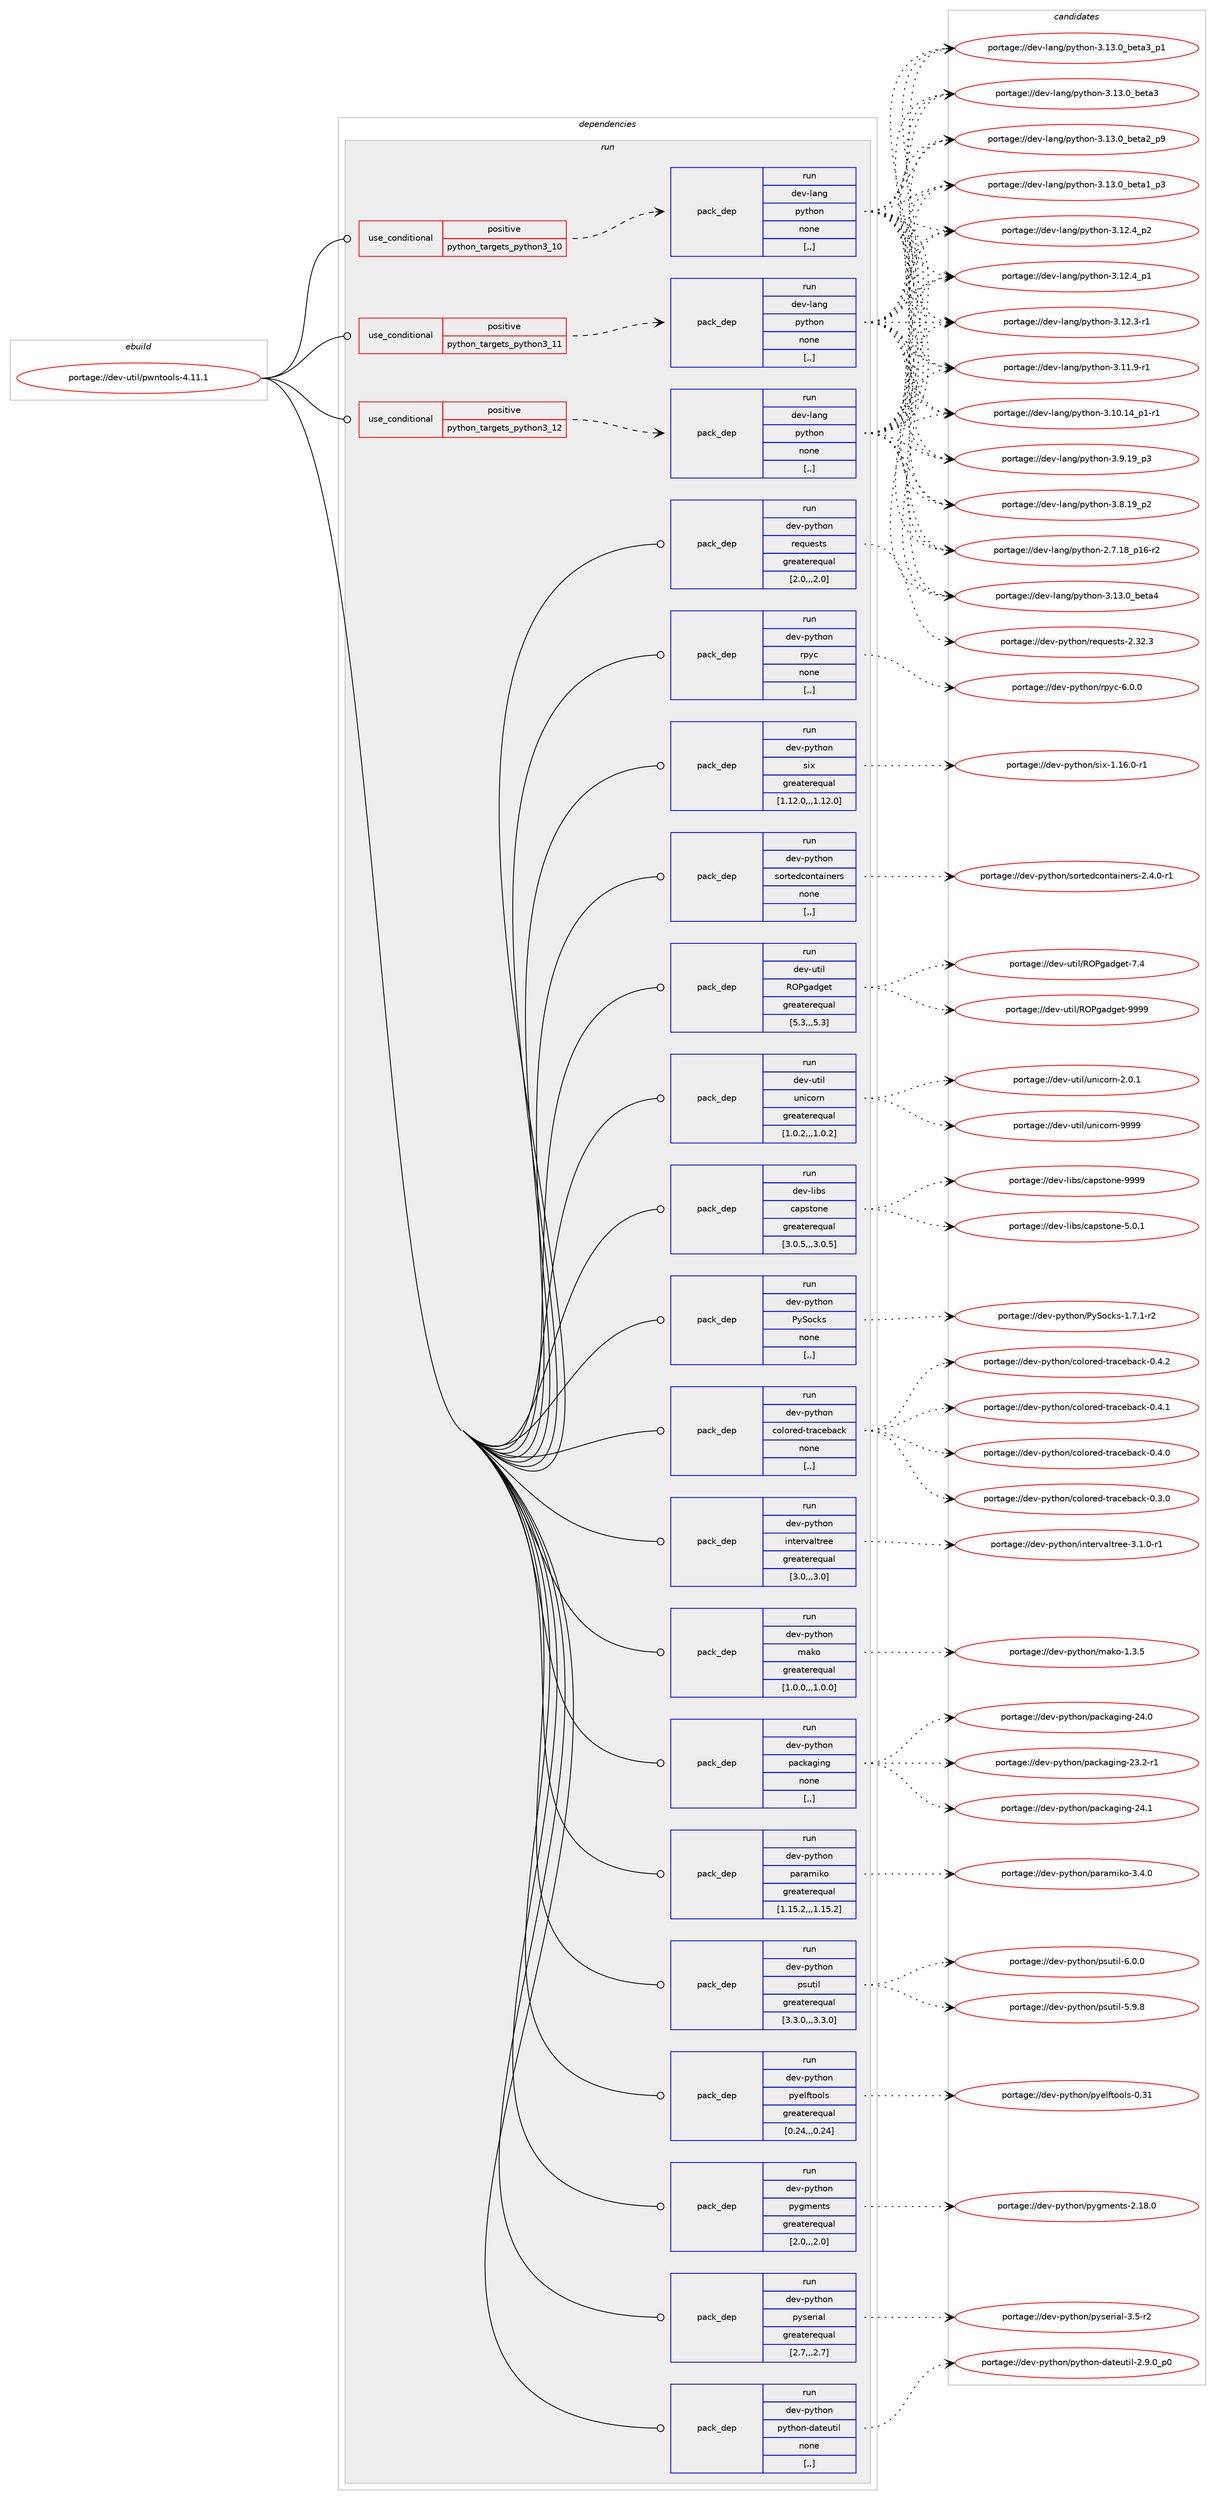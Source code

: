 digraph prolog {

# *************
# Graph options
# *************

newrank=true;
concentrate=true;
compound=true;
graph [rankdir=LR,fontname=Helvetica,fontsize=10,ranksep=1.5];#, ranksep=2.5, nodesep=0.2];
edge  [arrowhead=vee];
node  [fontname=Helvetica,fontsize=10];

# **********
# The ebuild
# **********

subgraph cluster_leftcol {
color=gray;
label=<<i>ebuild</i>>;
id [label="portage://dev-util/pwntools-4.11.1", color=red, width=4, href="../dev-util/pwntools-4.11.1.svg"];
}

# ****************
# The dependencies
# ****************

subgraph cluster_midcol {
color=gray;
label=<<i>dependencies</i>>;
subgraph cluster_compile {
fillcolor="#eeeeee";
style=filled;
label=<<i>compile</i>>;
}
subgraph cluster_compileandrun {
fillcolor="#eeeeee";
style=filled;
label=<<i>compile and run</i>>;
}
subgraph cluster_run {
fillcolor="#eeeeee";
style=filled;
label=<<i>run</i>>;
subgraph cond61569 {
dependency218662 [label=<<TABLE BORDER="0" CELLBORDER="1" CELLSPACING="0" CELLPADDING="4"><TR><TD ROWSPAN="3" CELLPADDING="10">use_conditional</TD></TR><TR><TD>positive</TD></TR><TR><TD>python_targets_python3_10</TD></TR></TABLE>>, shape=none, color=red];
subgraph pack155652 {
dependency218663 [label=<<TABLE BORDER="0" CELLBORDER="1" CELLSPACING="0" CELLPADDING="4" WIDTH="220"><TR><TD ROWSPAN="6" CELLPADDING="30">pack_dep</TD></TR><TR><TD WIDTH="110">run</TD></TR><TR><TD>dev-lang</TD></TR><TR><TD>python</TD></TR><TR><TD>none</TD></TR><TR><TD>[,,]</TD></TR></TABLE>>, shape=none, color=blue];
}
dependency218662:e -> dependency218663:w [weight=20,style="dashed",arrowhead="vee"];
}
id:e -> dependency218662:w [weight=20,style="solid",arrowhead="odot"];
subgraph cond61570 {
dependency218664 [label=<<TABLE BORDER="0" CELLBORDER="1" CELLSPACING="0" CELLPADDING="4"><TR><TD ROWSPAN="3" CELLPADDING="10">use_conditional</TD></TR><TR><TD>positive</TD></TR><TR><TD>python_targets_python3_11</TD></TR></TABLE>>, shape=none, color=red];
subgraph pack155653 {
dependency218665 [label=<<TABLE BORDER="0" CELLBORDER="1" CELLSPACING="0" CELLPADDING="4" WIDTH="220"><TR><TD ROWSPAN="6" CELLPADDING="30">pack_dep</TD></TR><TR><TD WIDTH="110">run</TD></TR><TR><TD>dev-lang</TD></TR><TR><TD>python</TD></TR><TR><TD>none</TD></TR><TR><TD>[,,]</TD></TR></TABLE>>, shape=none, color=blue];
}
dependency218664:e -> dependency218665:w [weight=20,style="dashed",arrowhead="vee"];
}
id:e -> dependency218664:w [weight=20,style="solid",arrowhead="odot"];
subgraph cond61571 {
dependency218666 [label=<<TABLE BORDER="0" CELLBORDER="1" CELLSPACING="0" CELLPADDING="4"><TR><TD ROWSPAN="3" CELLPADDING="10">use_conditional</TD></TR><TR><TD>positive</TD></TR><TR><TD>python_targets_python3_12</TD></TR></TABLE>>, shape=none, color=red];
subgraph pack155654 {
dependency218667 [label=<<TABLE BORDER="0" CELLBORDER="1" CELLSPACING="0" CELLPADDING="4" WIDTH="220"><TR><TD ROWSPAN="6" CELLPADDING="30">pack_dep</TD></TR><TR><TD WIDTH="110">run</TD></TR><TR><TD>dev-lang</TD></TR><TR><TD>python</TD></TR><TR><TD>none</TD></TR><TR><TD>[,,]</TD></TR></TABLE>>, shape=none, color=blue];
}
dependency218666:e -> dependency218667:w [weight=20,style="dashed",arrowhead="vee"];
}
id:e -> dependency218666:w [weight=20,style="solid",arrowhead="odot"];
subgraph pack155655 {
dependency218668 [label=<<TABLE BORDER="0" CELLBORDER="1" CELLSPACING="0" CELLPADDING="4" WIDTH="220"><TR><TD ROWSPAN="6" CELLPADDING="30">pack_dep</TD></TR><TR><TD WIDTH="110">run</TD></TR><TR><TD>dev-libs</TD></TR><TR><TD>capstone</TD></TR><TR><TD>greaterequal</TD></TR><TR><TD>[3.0.5,,,3.0.5]</TD></TR></TABLE>>, shape=none, color=blue];
}
id:e -> dependency218668:w [weight=20,style="solid",arrowhead="odot"];
subgraph pack155656 {
dependency218669 [label=<<TABLE BORDER="0" CELLBORDER="1" CELLSPACING="0" CELLPADDING="4" WIDTH="220"><TR><TD ROWSPAN="6" CELLPADDING="30">pack_dep</TD></TR><TR><TD WIDTH="110">run</TD></TR><TR><TD>dev-python</TD></TR><TR><TD>PySocks</TD></TR><TR><TD>none</TD></TR><TR><TD>[,,]</TD></TR></TABLE>>, shape=none, color=blue];
}
id:e -> dependency218669:w [weight=20,style="solid",arrowhead="odot"];
subgraph pack155657 {
dependency218670 [label=<<TABLE BORDER="0" CELLBORDER="1" CELLSPACING="0" CELLPADDING="4" WIDTH="220"><TR><TD ROWSPAN="6" CELLPADDING="30">pack_dep</TD></TR><TR><TD WIDTH="110">run</TD></TR><TR><TD>dev-python</TD></TR><TR><TD>colored-traceback</TD></TR><TR><TD>none</TD></TR><TR><TD>[,,]</TD></TR></TABLE>>, shape=none, color=blue];
}
id:e -> dependency218670:w [weight=20,style="solid",arrowhead="odot"];
subgraph pack155658 {
dependency218671 [label=<<TABLE BORDER="0" CELLBORDER="1" CELLSPACING="0" CELLPADDING="4" WIDTH="220"><TR><TD ROWSPAN="6" CELLPADDING="30">pack_dep</TD></TR><TR><TD WIDTH="110">run</TD></TR><TR><TD>dev-python</TD></TR><TR><TD>intervaltree</TD></TR><TR><TD>greaterequal</TD></TR><TR><TD>[3.0,,,3.0]</TD></TR></TABLE>>, shape=none, color=blue];
}
id:e -> dependency218671:w [weight=20,style="solid",arrowhead="odot"];
subgraph pack155659 {
dependency218672 [label=<<TABLE BORDER="0" CELLBORDER="1" CELLSPACING="0" CELLPADDING="4" WIDTH="220"><TR><TD ROWSPAN="6" CELLPADDING="30">pack_dep</TD></TR><TR><TD WIDTH="110">run</TD></TR><TR><TD>dev-python</TD></TR><TR><TD>mako</TD></TR><TR><TD>greaterequal</TD></TR><TR><TD>[1.0.0,,,1.0.0]</TD></TR></TABLE>>, shape=none, color=blue];
}
id:e -> dependency218672:w [weight=20,style="solid",arrowhead="odot"];
subgraph pack155660 {
dependency218673 [label=<<TABLE BORDER="0" CELLBORDER="1" CELLSPACING="0" CELLPADDING="4" WIDTH="220"><TR><TD ROWSPAN="6" CELLPADDING="30">pack_dep</TD></TR><TR><TD WIDTH="110">run</TD></TR><TR><TD>dev-python</TD></TR><TR><TD>packaging</TD></TR><TR><TD>none</TD></TR><TR><TD>[,,]</TD></TR></TABLE>>, shape=none, color=blue];
}
id:e -> dependency218673:w [weight=20,style="solid",arrowhead="odot"];
subgraph pack155661 {
dependency218674 [label=<<TABLE BORDER="0" CELLBORDER="1" CELLSPACING="0" CELLPADDING="4" WIDTH="220"><TR><TD ROWSPAN="6" CELLPADDING="30">pack_dep</TD></TR><TR><TD WIDTH="110">run</TD></TR><TR><TD>dev-python</TD></TR><TR><TD>paramiko</TD></TR><TR><TD>greaterequal</TD></TR><TR><TD>[1.15.2,,,1.15.2]</TD></TR></TABLE>>, shape=none, color=blue];
}
id:e -> dependency218674:w [weight=20,style="solid",arrowhead="odot"];
subgraph pack155662 {
dependency218675 [label=<<TABLE BORDER="0" CELLBORDER="1" CELLSPACING="0" CELLPADDING="4" WIDTH="220"><TR><TD ROWSPAN="6" CELLPADDING="30">pack_dep</TD></TR><TR><TD WIDTH="110">run</TD></TR><TR><TD>dev-python</TD></TR><TR><TD>psutil</TD></TR><TR><TD>greaterequal</TD></TR><TR><TD>[3.3.0,,,3.3.0]</TD></TR></TABLE>>, shape=none, color=blue];
}
id:e -> dependency218675:w [weight=20,style="solid",arrowhead="odot"];
subgraph pack155663 {
dependency218676 [label=<<TABLE BORDER="0" CELLBORDER="1" CELLSPACING="0" CELLPADDING="4" WIDTH="220"><TR><TD ROWSPAN="6" CELLPADDING="30">pack_dep</TD></TR><TR><TD WIDTH="110">run</TD></TR><TR><TD>dev-python</TD></TR><TR><TD>pyelftools</TD></TR><TR><TD>greaterequal</TD></TR><TR><TD>[0.24,,,0.24]</TD></TR></TABLE>>, shape=none, color=blue];
}
id:e -> dependency218676:w [weight=20,style="solid",arrowhead="odot"];
subgraph pack155664 {
dependency218677 [label=<<TABLE BORDER="0" CELLBORDER="1" CELLSPACING="0" CELLPADDING="4" WIDTH="220"><TR><TD ROWSPAN="6" CELLPADDING="30">pack_dep</TD></TR><TR><TD WIDTH="110">run</TD></TR><TR><TD>dev-python</TD></TR><TR><TD>pygments</TD></TR><TR><TD>greaterequal</TD></TR><TR><TD>[2.0,,,2.0]</TD></TR></TABLE>>, shape=none, color=blue];
}
id:e -> dependency218677:w [weight=20,style="solid",arrowhead="odot"];
subgraph pack155665 {
dependency218678 [label=<<TABLE BORDER="0" CELLBORDER="1" CELLSPACING="0" CELLPADDING="4" WIDTH="220"><TR><TD ROWSPAN="6" CELLPADDING="30">pack_dep</TD></TR><TR><TD WIDTH="110">run</TD></TR><TR><TD>dev-python</TD></TR><TR><TD>pyserial</TD></TR><TR><TD>greaterequal</TD></TR><TR><TD>[2.7,,,2.7]</TD></TR></TABLE>>, shape=none, color=blue];
}
id:e -> dependency218678:w [weight=20,style="solid",arrowhead="odot"];
subgraph pack155666 {
dependency218679 [label=<<TABLE BORDER="0" CELLBORDER="1" CELLSPACING="0" CELLPADDING="4" WIDTH="220"><TR><TD ROWSPAN="6" CELLPADDING="30">pack_dep</TD></TR><TR><TD WIDTH="110">run</TD></TR><TR><TD>dev-python</TD></TR><TR><TD>python-dateutil</TD></TR><TR><TD>none</TD></TR><TR><TD>[,,]</TD></TR></TABLE>>, shape=none, color=blue];
}
id:e -> dependency218679:w [weight=20,style="solid",arrowhead="odot"];
subgraph pack155667 {
dependency218680 [label=<<TABLE BORDER="0" CELLBORDER="1" CELLSPACING="0" CELLPADDING="4" WIDTH="220"><TR><TD ROWSPAN="6" CELLPADDING="30">pack_dep</TD></TR><TR><TD WIDTH="110">run</TD></TR><TR><TD>dev-python</TD></TR><TR><TD>requests</TD></TR><TR><TD>greaterequal</TD></TR><TR><TD>[2.0,,,2.0]</TD></TR></TABLE>>, shape=none, color=blue];
}
id:e -> dependency218680:w [weight=20,style="solid",arrowhead="odot"];
subgraph pack155668 {
dependency218681 [label=<<TABLE BORDER="0" CELLBORDER="1" CELLSPACING="0" CELLPADDING="4" WIDTH="220"><TR><TD ROWSPAN="6" CELLPADDING="30">pack_dep</TD></TR><TR><TD WIDTH="110">run</TD></TR><TR><TD>dev-python</TD></TR><TR><TD>rpyc</TD></TR><TR><TD>none</TD></TR><TR><TD>[,,]</TD></TR></TABLE>>, shape=none, color=blue];
}
id:e -> dependency218681:w [weight=20,style="solid",arrowhead="odot"];
subgraph pack155669 {
dependency218682 [label=<<TABLE BORDER="0" CELLBORDER="1" CELLSPACING="0" CELLPADDING="4" WIDTH="220"><TR><TD ROWSPAN="6" CELLPADDING="30">pack_dep</TD></TR><TR><TD WIDTH="110">run</TD></TR><TR><TD>dev-python</TD></TR><TR><TD>six</TD></TR><TR><TD>greaterequal</TD></TR><TR><TD>[1.12.0,,,1.12.0]</TD></TR></TABLE>>, shape=none, color=blue];
}
id:e -> dependency218682:w [weight=20,style="solid",arrowhead="odot"];
subgraph pack155670 {
dependency218683 [label=<<TABLE BORDER="0" CELLBORDER="1" CELLSPACING="0" CELLPADDING="4" WIDTH="220"><TR><TD ROWSPAN="6" CELLPADDING="30">pack_dep</TD></TR><TR><TD WIDTH="110">run</TD></TR><TR><TD>dev-python</TD></TR><TR><TD>sortedcontainers</TD></TR><TR><TD>none</TD></TR><TR><TD>[,,]</TD></TR></TABLE>>, shape=none, color=blue];
}
id:e -> dependency218683:w [weight=20,style="solid",arrowhead="odot"];
subgraph pack155671 {
dependency218684 [label=<<TABLE BORDER="0" CELLBORDER="1" CELLSPACING="0" CELLPADDING="4" WIDTH="220"><TR><TD ROWSPAN="6" CELLPADDING="30">pack_dep</TD></TR><TR><TD WIDTH="110">run</TD></TR><TR><TD>dev-util</TD></TR><TR><TD>ROPgadget</TD></TR><TR><TD>greaterequal</TD></TR><TR><TD>[5.3,,,5.3]</TD></TR></TABLE>>, shape=none, color=blue];
}
id:e -> dependency218684:w [weight=20,style="solid",arrowhead="odot"];
subgraph pack155672 {
dependency218685 [label=<<TABLE BORDER="0" CELLBORDER="1" CELLSPACING="0" CELLPADDING="4" WIDTH="220"><TR><TD ROWSPAN="6" CELLPADDING="30">pack_dep</TD></TR><TR><TD WIDTH="110">run</TD></TR><TR><TD>dev-util</TD></TR><TR><TD>unicorn</TD></TR><TR><TD>greaterequal</TD></TR><TR><TD>[1.0.2,,,1.0.2]</TD></TR></TABLE>>, shape=none, color=blue];
}
id:e -> dependency218685:w [weight=20,style="solid",arrowhead="odot"];
}
}

# **************
# The candidates
# **************

subgraph cluster_choices {
rank=same;
color=gray;
label=<<i>candidates</i>>;

subgraph choice155652 {
color=black;
nodesep=1;
choice1001011184510897110103471121211161041111104551464951464895981011169752 [label="portage://dev-lang/python-3.13.0_beta4", color=red, width=4,href="../dev-lang/python-3.13.0_beta4.svg"];
choice10010111845108971101034711212111610411111045514649514648959810111697519511249 [label="portage://dev-lang/python-3.13.0_beta3_p1", color=red, width=4,href="../dev-lang/python-3.13.0_beta3_p1.svg"];
choice1001011184510897110103471121211161041111104551464951464895981011169751 [label="portage://dev-lang/python-3.13.0_beta3", color=red, width=4,href="../dev-lang/python-3.13.0_beta3.svg"];
choice10010111845108971101034711212111610411111045514649514648959810111697509511257 [label="portage://dev-lang/python-3.13.0_beta2_p9", color=red, width=4,href="../dev-lang/python-3.13.0_beta2_p9.svg"];
choice10010111845108971101034711212111610411111045514649514648959810111697499511251 [label="portage://dev-lang/python-3.13.0_beta1_p3", color=red, width=4,href="../dev-lang/python-3.13.0_beta1_p3.svg"];
choice100101118451089711010347112121116104111110455146495046529511250 [label="portage://dev-lang/python-3.12.4_p2", color=red, width=4,href="../dev-lang/python-3.12.4_p2.svg"];
choice100101118451089711010347112121116104111110455146495046529511249 [label="portage://dev-lang/python-3.12.4_p1", color=red, width=4,href="../dev-lang/python-3.12.4_p1.svg"];
choice100101118451089711010347112121116104111110455146495046514511449 [label="portage://dev-lang/python-3.12.3-r1", color=red, width=4,href="../dev-lang/python-3.12.3-r1.svg"];
choice100101118451089711010347112121116104111110455146494946574511449 [label="portage://dev-lang/python-3.11.9-r1", color=red, width=4,href="../dev-lang/python-3.11.9-r1.svg"];
choice100101118451089711010347112121116104111110455146494846495295112494511449 [label="portage://dev-lang/python-3.10.14_p1-r1", color=red, width=4,href="../dev-lang/python-3.10.14_p1-r1.svg"];
choice100101118451089711010347112121116104111110455146574649579511251 [label="portage://dev-lang/python-3.9.19_p3", color=red, width=4,href="../dev-lang/python-3.9.19_p3.svg"];
choice100101118451089711010347112121116104111110455146564649579511250 [label="portage://dev-lang/python-3.8.19_p2", color=red, width=4,href="../dev-lang/python-3.8.19_p2.svg"];
choice100101118451089711010347112121116104111110455046554649569511249544511450 [label="portage://dev-lang/python-2.7.18_p16-r2", color=red, width=4,href="../dev-lang/python-2.7.18_p16-r2.svg"];
dependency218663:e -> choice1001011184510897110103471121211161041111104551464951464895981011169752:w [style=dotted,weight="100"];
dependency218663:e -> choice10010111845108971101034711212111610411111045514649514648959810111697519511249:w [style=dotted,weight="100"];
dependency218663:e -> choice1001011184510897110103471121211161041111104551464951464895981011169751:w [style=dotted,weight="100"];
dependency218663:e -> choice10010111845108971101034711212111610411111045514649514648959810111697509511257:w [style=dotted,weight="100"];
dependency218663:e -> choice10010111845108971101034711212111610411111045514649514648959810111697499511251:w [style=dotted,weight="100"];
dependency218663:e -> choice100101118451089711010347112121116104111110455146495046529511250:w [style=dotted,weight="100"];
dependency218663:e -> choice100101118451089711010347112121116104111110455146495046529511249:w [style=dotted,weight="100"];
dependency218663:e -> choice100101118451089711010347112121116104111110455146495046514511449:w [style=dotted,weight="100"];
dependency218663:e -> choice100101118451089711010347112121116104111110455146494946574511449:w [style=dotted,weight="100"];
dependency218663:e -> choice100101118451089711010347112121116104111110455146494846495295112494511449:w [style=dotted,weight="100"];
dependency218663:e -> choice100101118451089711010347112121116104111110455146574649579511251:w [style=dotted,weight="100"];
dependency218663:e -> choice100101118451089711010347112121116104111110455146564649579511250:w [style=dotted,weight="100"];
dependency218663:e -> choice100101118451089711010347112121116104111110455046554649569511249544511450:w [style=dotted,weight="100"];
}
subgraph choice155653 {
color=black;
nodesep=1;
choice1001011184510897110103471121211161041111104551464951464895981011169752 [label="portage://dev-lang/python-3.13.0_beta4", color=red, width=4,href="../dev-lang/python-3.13.0_beta4.svg"];
choice10010111845108971101034711212111610411111045514649514648959810111697519511249 [label="portage://dev-lang/python-3.13.0_beta3_p1", color=red, width=4,href="../dev-lang/python-3.13.0_beta3_p1.svg"];
choice1001011184510897110103471121211161041111104551464951464895981011169751 [label="portage://dev-lang/python-3.13.0_beta3", color=red, width=4,href="../dev-lang/python-3.13.0_beta3.svg"];
choice10010111845108971101034711212111610411111045514649514648959810111697509511257 [label="portage://dev-lang/python-3.13.0_beta2_p9", color=red, width=4,href="../dev-lang/python-3.13.0_beta2_p9.svg"];
choice10010111845108971101034711212111610411111045514649514648959810111697499511251 [label="portage://dev-lang/python-3.13.0_beta1_p3", color=red, width=4,href="../dev-lang/python-3.13.0_beta1_p3.svg"];
choice100101118451089711010347112121116104111110455146495046529511250 [label="portage://dev-lang/python-3.12.4_p2", color=red, width=4,href="../dev-lang/python-3.12.4_p2.svg"];
choice100101118451089711010347112121116104111110455146495046529511249 [label="portage://dev-lang/python-3.12.4_p1", color=red, width=4,href="../dev-lang/python-3.12.4_p1.svg"];
choice100101118451089711010347112121116104111110455146495046514511449 [label="portage://dev-lang/python-3.12.3-r1", color=red, width=4,href="../dev-lang/python-3.12.3-r1.svg"];
choice100101118451089711010347112121116104111110455146494946574511449 [label="portage://dev-lang/python-3.11.9-r1", color=red, width=4,href="../dev-lang/python-3.11.9-r1.svg"];
choice100101118451089711010347112121116104111110455146494846495295112494511449 [label="portage://dev-lang/python-3.10.14_p1-r1", color=red, width=4,href="../dev-lang/python-3.10.14_p1-r1.svg"];
choice100101118451089711010347112121116104111110455146574649579511251 [label="portage://dev-lang/python-3.9.19_p3", color=red, width=4,href="../dev-lang/python-3.9.19_p3.svg"];
choice100101118451089711010347112121116104111110455146564649579511250 [label="portage://dev-lang/python-3.8.19_p2", color=red, width=4,href="../dev-lang/python-3.8.19_p2.svg"];
choice100101118451089711010347112121116104111110455046554649569511249544511450 [label="portage://dev-lang/python-2.7.18_p16-r2", color=red, width=4,href="../dev-lang/python-2.7.18_p16-r2.svg"];
dependency218665:e -> choice1001011184510897110103471121211161041111104551464951464895981011169752:w [style=dotted,weight="100"];
dependency218665:e -> choice10010111845108971101034711212111610411111045514649514648959810111697519511249:w [style=dotted,weight="100"];
dependency218665:e -> choice1001011184510897110103471121211161041111104551464951464895981011169751:w [style=dotted,weight="100"];
dependency218665:e -> choice10010111845108971101034711212111610411111045514649514648959810111697509511257:w [style=dotted,weight="100"];
dependency218665:e -> choice10010111845108971101034711212111610411111045514649514648959810111697499511251:w [style=dotted,weight="100"];
dependency218665:e -> choice100101118451089711010347112121116104111110455146495046529511250:w [style=dotted,weight="100"];
dependency218665:e -> choice100101118451089711010347112121116104111110455146495046529511249:w [style=dotted,weight="100"];
dependency218665:e -> choice100101118451089711010347112121116104111110455146495046514511449:w [style=dotted,weight="100"];
dependency218665:e -> choice100101118451089711010347112121116104111110455146494946574511449:w [style=dotted,weight="100"];
dependency218665:e -> choice100101118451089711010347112121116104111110455146494846495295112494511449:w [style=dotted,weight="100"];
dependency218665:e -> choice100101118451089711010347112121116104111110455146574649579511251:w [style=dotted,weight="100"];
dependency218665:e -> choice100101118451089711010347112121116104111110455146564649579511250:w [style=dotted,weight="100"];
dependency218665:e -> choice100101118451089711010347112121116104111110455046554649569511249544511450:w [style=dotted,weight="100"];
}
subgraph choice155654 {
color=black;
nodesep=1;
choice1001011184510897110103471121211161041111104551464951464895981011169752 [label="portage://dev-lang/python-3.13.0_beta4", color=red, width=4,href="../dev-lang/python-3.13.0_beta4.svg"];
choice10010111845108971101034711212111610411111045514649514648959810111697519511249 [label="portage://dev-lang/python-3.13.0_beta3_p1", color=red, width=4,href="../dev-lang/python-3.13.0_beta3_p1.svg"];
choice1001011184510897110103471121211161041111104551464951464895981011169751 [label="portage://dev-lang/python-3.13.0_beta3", color=red, width=4,href="../dev-lang/python-3.13.0_beta3.svg"];
choice10010111845108971101034711212111610411111045514649514648959810111697509511257 [label="portage://dev-lang/python-3.13.0_beta2_p9", color=red, width=4,href="../dev-lang/python-3.13.0_beta2_p9.svg"];
choice10010111845108971101034711212111610411111045514649514648959810111697499511251 [label="portage://dev-lang/python-3.13.0_beta1_p3", color=red, width=4,href="../dev-lang/python-3.13.0_beta1_p3.svg"];
choice100101118451089711010347112121116104111110455146495046529511250 [label="portage://dev-lang/python-3.12.4_p2", color=red, width=4,href="../dev-lang/python-3.12.4_p2.svg"];
choice100101118451089711010347112121116104111110455146495046529511249 [label="portage://dev-lang/python-3.12.4_p1", color=red, width=4,href="../dev-lang/python-3.12.4_p1.svg"];
choice100101118451089711010347112121116104111110455146495046514511449 [label="portage://dev-lang/python-3.12.3-r1", color=red, width=4,href="../dev-lang/python-3.12.3-r1.svg"];
choice100101118451089711010347112121116104111110455146494946574511449 [label="portage://dev-lang/python-3.11.9-r1", color=red, width=4,href="../dev-lang/python-3.11.9-r1.svg"];
choice100101118451089711010347112121116104111110455146494846495295112494511449 [label="portage://dev-lang/python-3.10.14_p1-r1", color=red, width=4,href="../dev-lang/python-3.10.14_p1-r1.svg"];
choice100101118451089711010347112121116104111110455146574649579511251 [label="portage://dev-lang/python-3.9.19_p3", color=red, width=4,href="../dev-lang/python-3.9.19_p3.svg"];
choice100101118451089711010347112121116104111110455146564649579511250 [label="portage://dev-lang/python-3.8.19_p2", color=red, width=4,href="../dev-lang/python-3.8.19_p2.svg"];
choice100101118451089711010347112121116104111110455046554649569511249544511450 [label="portage://dev-lang/python-2.7.18_p16-r2", color=red, width=4,href="../dev-lang/python-2.7.18_p16-r2.svg"];
dependency218667:e -> choice1001011184510897110103471121211161041111104551464951464895981011169752:w [style=dotted,weight="100"];
dependency218667:e -> choice10010111845108971101034711212111610411111045514649514648959810111697519511249:w [style=dotted,weight="100"];
dependency218667:e -> choice1001011184510897110103471121211161041111104551464951464895981011169751:w [style=dotted,weight="100"];
dependency218667:e -> choice10010111845108971101034711212111610411111045514649514648959810111697509511257:w [style=dotted,weight="100"];
dependency218667:e -> choice10010111845108971101034711212111610411111045514649514648959810111697499511251:w [style=dotted,weight="100"];
dependency218667:e -> choice100101118451089711010347112121116104111110455146495046529511250:w [style=dotted,weight="100"];
dependency218667:e -> choice100101118451089711010347112121116104111110455146495046529511249:w [style=dotted,weight="100"];
dependency218667:e -> choice100101118451089711010347112121116104111110455146495046514511449:w [style=dotted,weight="100"];
dependency218667:e -> choice100101118451089711010347112121116104111110455146494946574511449:w [style=dotted,weight="100"];
dependency218667:e -> choice100101118451089711010347112121116104111110455146494846495295112494511449:w [style=dotted,weight="100"];
dependency218667:e -> choice100101118451089711010347112121116104111110455146574649579511251:w [style=dotted,weight="100"];
dependency218667:e -> choice100101118451089711010347112121116104111110455146564649579511250:w [style=dotted,weight="100"];
dependency218667:e -> choice100101118451089711010347112121116104111110455046554649569511249544511450:w [style=dotted,weight="100"];
}
subgraph choice155655 {
color=black;
nodesep=1;
choice10010111845108105981154799971121151161111101014557575757 [label="portage://dev-libs/capstone-9999", color=red, width=4,href="../dev-libs/capstone-9999.svg"];
choice1001011184510810598115479997112115116111110101455346484649 [label="portage://dev-libs/capstone-5.0.1", color=red, width=4,href="../dev-libs/capstone-5.0.1.svg"];
dependency218668:e -> choice10010111845108105981154799971121151161111101014557575757:w [style=dotted,weight="100"];
dependency218668:e -> choice1001011184510810598115479997112115116111110101455346484649:w [style=dotted,weight="100"];
}
subgraph choice155656 {
color=black;
nodesep=1;
choice10010111845112121116104111110478012183111991071154549465546494511450 [label="portage://dev-python/PySocks-1.7.1-r2", color=red, width=4,href="../dev-python/PySocks-1.7.1-r2.svg"];
dependency218669:e -> choice10010111845112121116104111110478012183111991071154549465546494511450:w [style=dotted,weight="100"];
}
subgraph choice155657 {
color=black;
nodesep=1;
choice100101118451121211161041111104799111108111114101100451161149799101989799107454846524650 [label="portage://dev-python/colored-traceback-0.4.2", color=red, width=4,href="../dev-python/colored-traceback-0.4.2.svg"];
choice100101118451121211161041111104799111108111114101100451161149799101989799107454846524649 [label="portage://dev-python/colored-traceback-0.4.1", color=red, width=4,href="../dev-python/colored-traceback-0.4.1.svg"];
choice100101118451121211161041111104799111108111114101100451161149799101989799107454846524648 [label="portage://dev-python/colored-traceback-0.4.0", color=red, width=4,href="../dev-python/colored-traceback-0.4.0.svg"];
choice100101118451121211161041111104799111108111114101100451161149799101989799107454846514648 [label="portage://dev-python/colored-traceback-0.3.0", color=red, width=4,href="../dev-python/colored-traceback-0.3.0.svg"];
dependency218670:e -> choice100101118451121211161041111104799111108111114101100451161149799101989799107454846524650:w [style=dotted,weight="100"];
dependency218670:e -> choice100101118451121211161041111104799111108111114101100451161149799101989799107454846524649:w [style=dotted,weight="100"];
dependency218670:e -> choice100101118451121211161041111104799111108111114101100451161149799101989799107454846524648:w [style=dotted,weight="100"];
dependency218670:e -> choice100101118451121211161041111104799111108111114101100451161149799101989799107454846514648:w [style=dotted,weight="100"];
}
subgraph choice155658 {
color=black;
nodesep=1;
choice1001011184511212111610411111047105110116101114118971081161141011014551464946484511449 [label="portage://dev-python/intervaltree-3.1.0-r1", color=red, width=4,href="../dev-python/intervaltree-3.1.0-r1.svg"];
dependency218671:e -> choice1001011184511212111610411111047105110116101114118971081161141011014551464946484511449:w [style=dotted,weight="100"];
}
subgraph choice155659 {
color=black;
nodesep=1;
choice100101118451121211161041111104710997107111454946514653 [label="portage://dev-python/mako-1.3.5", color=red, width=4,href="../dev-python/mako-1.3.5.svg"];
dependency218672:e -> choice100101118451121211161041111104710997107111454946514653:w [style=dotted,weight="100"];
}
subgraph choice155660 {
color=black;
nodesep=1;
choice10010111845112121116104111110471129799107971031051101034550524649 [label="portage://dev-python/packaging-24.1", color=red, width=4,href="../dev-python/packaging-24.1.svg"];
choice10010111845112121116104111110471129799107971031051101034550524648 [label="portage://dev-python/packaging-24.0", color=red, width=4,href="../dev-python/packaging-24.0.svg"];
choice100101118451121211161041111104711297991079710310511010345505146504511449 [label="portage://dev-python/packaging-23.2-r1", color=red, width=4,href="../dev-python/packaging-23.2-r1.svg"];
dependency218673:e -> choice10010111845112121116104111110471129799107971031051101034550524649:w [style=dotted,weight="100"];
dependency218673:e -> choice10010111845112121116104111110471129799107971031051101034550524648:w [style=dotted,weight="100"];
dependency218673:e -> choice100101118451121211161041111104711297991079710310511010345505146504511449:w [style=dotted,weight="100"];
}
subgraph choice155661 {
color=black;
nodesep=1;
choice10010111845112121116104111110471129711497109105107111455146524648 [label="portage://dev-python/paramiko-3.4.0", color=red, width=4,href="../dev-python/paramiko-3.4.0.svg"];
dependency218674:e -> choice10010111845112121116104111110471129711497109105107111455146524648:w [style=dotted,weight="100"];
}
subgraph choice155662 {
color=black;
nodesep=1;
choice1001011184511212111610411111047112115117116105108455446484648 [label="portage://dev-python/psutil-6.0.0", color=red, width=4,href="../dev-python/psutil-6.0.0.svg"];
choice1001011184511212111610411111047112115117116105108455346574656 [label="portage://dev-python/psutil-5.9.8", color=red, width=4,href="../dev-python/psutil-5.9.8.svg"];
dependency218675:e -> choice1001011184511212111610411111047112115117116105108455446484648:w [style=dotted,weight="100"];
dependency218675:e -> choice1001011184511212111610411111047112115117116105108455346574656:w [style=dotted,weight="100"];
}
subgraph choice155663 {
color=black;
nodesep=1;
choice10010111845112121116104111110471121211011081021161111111081154548465149 [label="portage://dev-python/pyelftools-0.31", color=red, width=4,href="../dev-python/pyelftools-0.31.svg"];
dependency218676:e -> choice10010111845112121116104111110471121211011081021161111111081154548465149:w [style=dotted,weight="100"];
}
subgraph choice155664 {
color=black;
nodesep=1;
choice100101118451121211161041111104711212110310910111011611545504649564648 [label="portage://dev-python/pygments-2.18.0", color=red, width=4,href="../dev-python/pygments-2.18.0.svg"];
dependency218677:e -> choice100101118451121211161041111104711212110310910111011611545504649564648:w [style=dotted,weight="100"];
}
subgraph choice155665 {
color=black;
nodesep=1;
choice100101118451121211161041111104711212111510111410597108455146534511450 [label="portage://dev-python/pyserial-3.5-r2", color=red, width=4,href="../dev-python/pyserial-3.5-r2.svg"];
dependency218678:e -> choice100101118451121211161041111104711212111510111410597108455146534511450:w [style=dotted,weight="100"];
}
subgraph choice155666 {
color=black;
nodesep=1;
choice100101118451121211161041111104711212111610411111045100971161011171161051084550465746489511248 [label="portage://dev-python/python-dateutil-2.9.0_p0", color=red, width=4,href="../dev-python/python-dateutil-2.9.0_p0.svg"];
dependency218679:e -> choice100101118451121211161041111104711212111610411111045100971161011171161051084550465746489511248:w [style=dotted,weight="100"];
}
subgraph choice155667 {
color=black;
nodesep=1;
choice100101118451121211161041111104711410111311710111511611545504651504651 [label="portage://dev-python/requests-2.32.3", color=red, width=4,href="../dev-python/requests-2.32.3.svg"];
dependency218680:e -> choice100101118451121211161041111104711410111311710111511611545504651504651:w [style=dotted,weight="100"];
}
subgraph choice155668 {
color=black;
nodesep=1;
choice100101118451121211161041111104711411212199455446484648 [label="portage://dev-python/rpyc-6.0.0", color=red, width=4,href="../dev-python/rpyc-6.0.0.svg"];
dependency218681:e -> choice100101118451121211161041111104711411212199455446484648:w [style=dotted,weight="100"];
}
subgraph choice155669 {
color=black;
nodesep=1;
choice1001011184511212111610411111047115105120454946495446484511449 [label="portage://dev-python/six-1.16.0-r1", color=red, width=4,href="../dev-python/six-1.16.0-r1.svg"];
dependency218682:e -> choice1001011184511212111610411111047115105120454946495446484511449:w [style=dotted,weight="100"];
}
subgraph choice155670 {
color=black;
nodesep=1;
choice100101118451121211161041111104711511111411610110099111110116971051101011141154550465246484511449 [label="portage://dev-python/sortedcontainers-2.4.0-r1", color=red, width=4,href="../dev-python/sortedcontainers-2.4.0-r1.svg"];
dependency218683:e -> choice100101118451121211161041111104711511111411610110099111110116971051101011141154550465246484511449:w [style=dotted,weight="100"];
}
subgraph choice155671 {
color=black;
nodesep=1;
choice1001011184511711610510847827980103971001031011164557575757 [label="portage://dev-util/ROPgadget-9999", color=red, width=4,href="../dev-util/ROPgadget-9999.svg"];
choice10010111845117116105108478279801039710010310111645554652 [label="portage://dev-util/ROPgadget-7.4", color=red, width=4,href="../dev-util/ROPgadget-7.4.svg"];
dependency218684:e -> choice1001011184511711610510847827980103971001031011164557575757:w [style=dotted,weight="100"];
dependency218684:e -> choice10010111845117116105108478279801039710010310111645554652:w [style=dotted,weight="100"];
}
subgraph choice155672 {
color=black;
nodesep=1;
choice1001011184511711610510847117110105991111141104557575757 [label="portage://dev-util/unicorn-9999", color=red, width=4,href="../dev-util/unicorn-9999.svg"];
choice100101118451171161051084711711010599111114110455046484649 [label="portage://dev-util/unicorn-2.0.1", color=red, width=4,href="../dev-util/unicorn-2.0.1.svg"];
dependency218685:e -> choice1001011184511711610510847117110105991111141104557575757:w [style=dotted,weight="100"];
dependency218685:e -> choice100101118451171161051084711711010599111114110455046484649:w [style=dotted,weight="100"];
}
}

}
